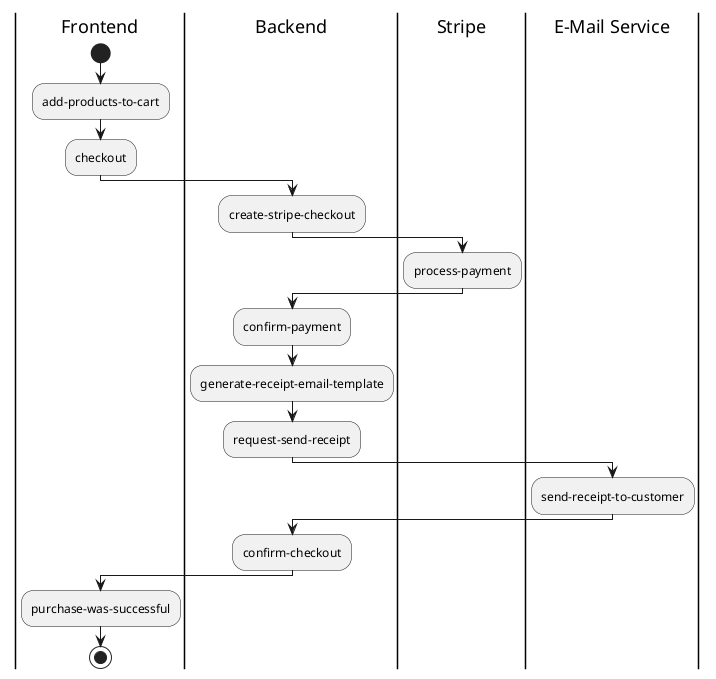 @startuml
|Frontend|
start
:add-products-to-cart;
:checkout;

|Backend|
:create-stripe-checkout;

|Stripe|
:process-payment;

|Backend|
:confirm-payment;
:generate-receipt-email-template;
:request-send-receipt;

|E-Mail Service|
:send-receipt-to-customer;

|Backend|
:confirm-checkout;

|Frontend|
:purchase-was-successful;

stop
@enduml